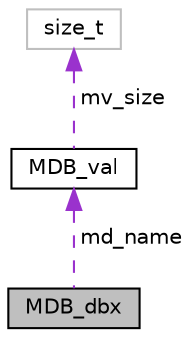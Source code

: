 digraph "MDB_dbx"
{
  edge [fontname="Helvetica",fontsize="10",labelfontname="Helvetica",labelfontsize="10"];
  node [fontname="Helvetica",fontsize="10",shape=record];
  Node1 [label="MDB_dbx",height=0.2,width=0.4,color="black", fillcolor="grey75", style="filled", fontcolor="black"];
  Node2 -> Node1 [dir="back",color="darkorchid3",fontsize="10",style="dashed",label=" md_name" ];
  Node2 [label="MDB_val",height=0.2,width=0.4,color="black", fillcolor="white", style="filled",URL="$struct_m_d_b__val.html",tooltip="Generic structure used for passing keys and data in and out of the database. "];
  Node3 -> Node2 [dir="back",color="darkorchid3",fontsize="10",style="dashed",label=" mv_size" ];
  Node3 [label="size_t",height=0.2,width=0.4,color="grey75", fillcolor="white", style="filled"];
}
